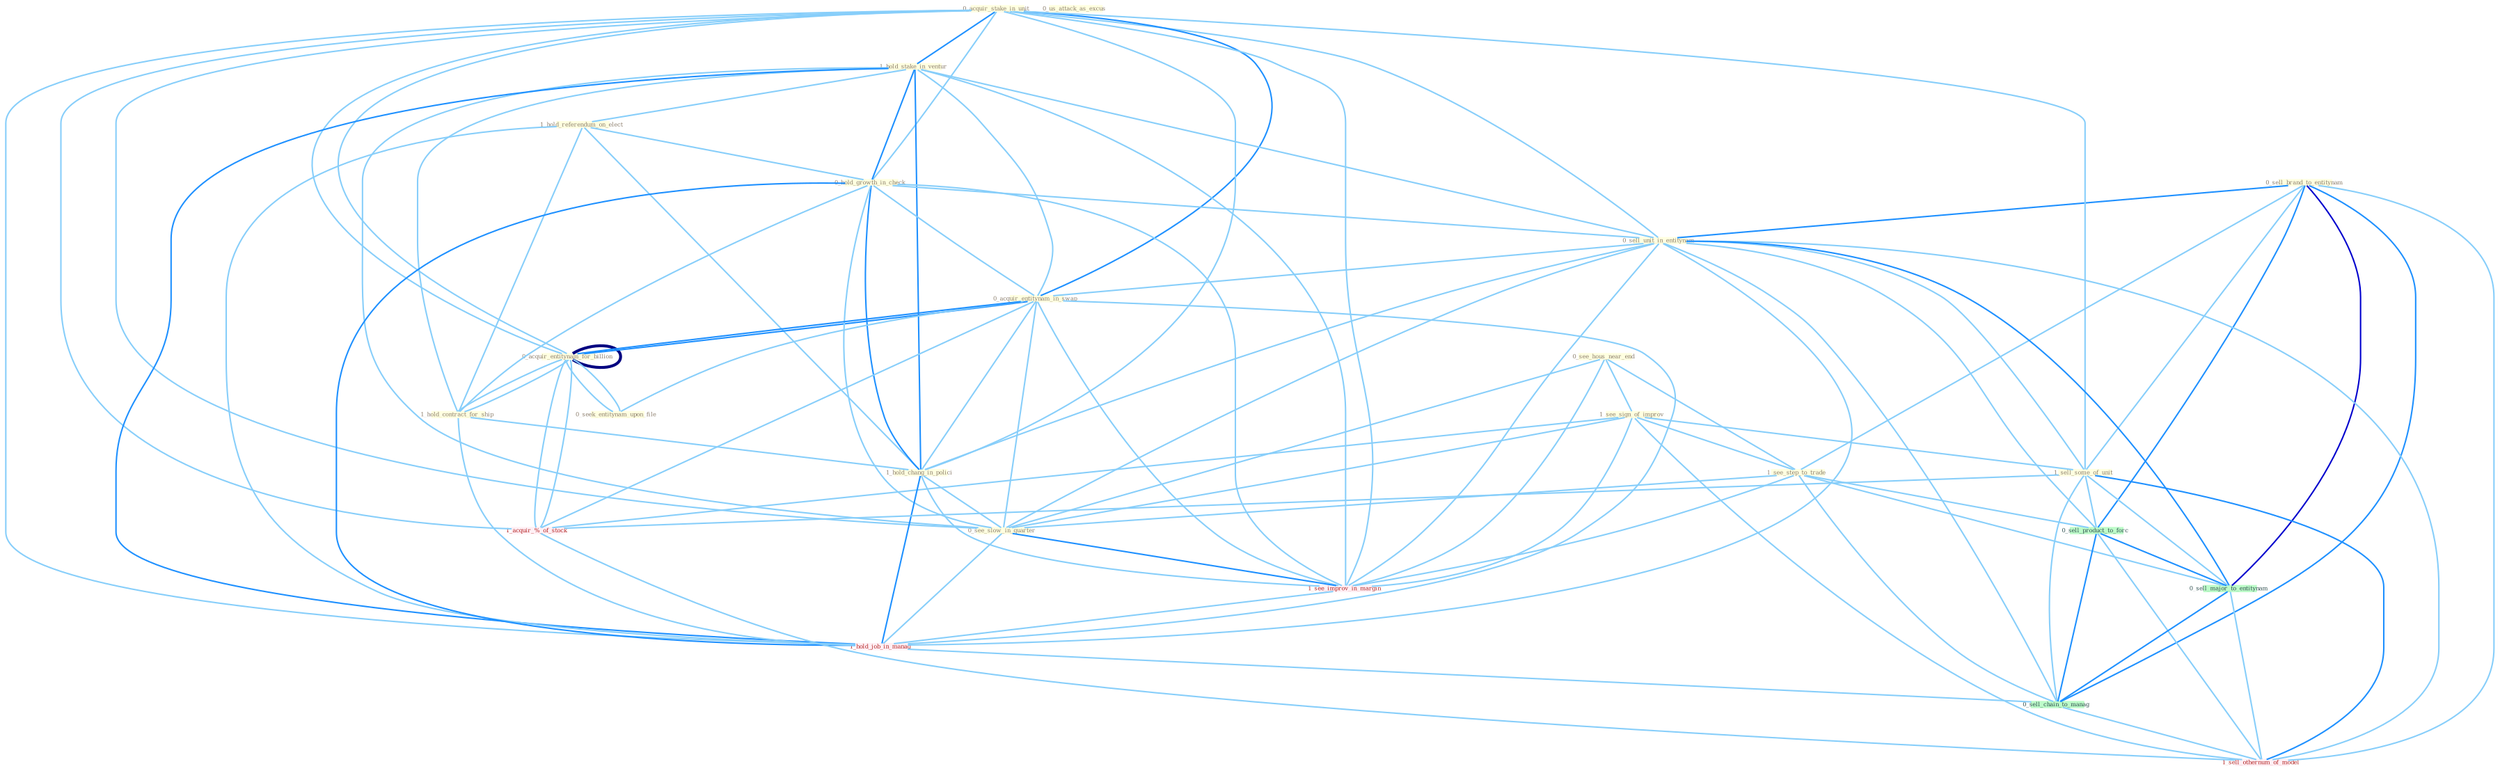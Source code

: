 Graph G{ 
    node
    [shape=polygon,style=filled,width=.5,height=.06,color="#BDFCC9",fixedsize=true,fontsize=4,
    fontcolor="#2f4f4f"];
    {node
    [color="#ffffe0", fontcolor="#8b7d6b"] "0_see_hous_near_end " "0_sell_brand_to_entitynam " "0_acquir_stake_in_unit " "0_us_attack_as_excus " "1_hold_stake_in_ventur " "1_hold_referendum_on_elect " "0_acquir_entitynam_for_billion " "0_hold_growth_in_check " "0_seek_entitynam_upon_file " "1_see_sign_of_improv " "0_sell_unit_in_entitynam " "1_see_step_to_trade " "1_hold_contract_for_ship " "0_acquir_entitynam_in_swap " "1_hold_chang_in_polici " "1_sell_some_of_unit " "0_see_slow_in_quarter " "0_acquir_entitynam_for_billion "}
{node [color="#fff0f5", fontcolor="#b22222"] "1_see_improv_in_margin " "1_acquir_%_of_stock " "1_hold_job_in_manag " "1_sell_othernum_of_model "}
edge [color="#B0E2FF"];

	"0_see_hous_near_end " -- "1_see_sign_of_improv " [w="1", color="#87cefa" ];
	"0_see_hous_near_end " -- "1_see_step_to_trade " [w="1", color="#87cefa" ];
	"0_see_hous_near_end " -- "0_see_slow_in_quarter " [w="1", color="#87cefa" ];
	"0_see_hous_near_end " -- "1_see_improv_in_margin " [w="1", color="#87cefa" ];
	"0_sell_brand_to_entitynam " -- "0_sell_unit_in_entitynam " [w="2", color="#1e90ff" , len=0.8];
	"0_sell_brand_to_entitynam " -- "1_see_step_to_trade " [w="1", color="#87cefa" ];
	"0_sell_brand_to_entitynam " -- "1_sell_some_of_unit " [w="1", color="#87cefa" ];
	"0_sell_brand_to_entitynam " -- "0_sell_product_to_forc " [w="2", color="#1e90ff" , len=0.8];
	"0_sell_brand_to_entitynam " -- "0_sell_major_to_entitynam " [w="3", color="#0000cd" , len=0.6];
	"0_sell_brand_to_entitynam " -- "0_sell_chain_to_manag " [w="2", color="#1e90ff" , len=0.8];
	"0_sell_brand_to_entitynam " -- "1_sell_othernum_of_model " [w="1", color="#87cefa" ];
	"0_acquir_stake_in_unit " -- "1_hold_stake_in_ventur " [w="2", color="#1e90ff" , len=0.8];
	"0_acquir_stake_in_unit " -- "0_acquir_entitynam_for_billion " [w="1", color="#87cefa" ];
	"0_acquir_stake_in_unit " -- "0_hold_growth_in_check " [w="1", color="#87cefa" ];
	"0_acquir_stake_in_unit " -- "0_sell_unit_in_entitynam " [w="1", color="#87cefa" ];
	"0_acquir_stake_in_unit " -- "0_acquir_entitynam_in_swap " [w="2", color="#1e90ff" , len=0.8];
	"0_acquir_stake_in_unit " -- "1_hold_chang_in_polici " [w="1", color="#87cefa" ];
	"0_acquir_stake_in_unit " -- "1_sell_some_of_unit " [w="1", color="#87cefa" ];
	"0_acquir_stake_in_unit " -- "0_see_slow_in_quarter " [w="1", color="#87cefa" ];
	"0_acquir_stake_in_unit " -- "0_acquir_entitynam_for_billion " [w="1", color="#87cefa" ];
	"0_acquir_stake_in_unit " -- "1_see_improv_in_margin " [w="1", color="#87cefa" ];
	"0_acquir_stake_in_unit " -- "1_acquir_%_of_stock " [w="1", color="#87cefa" ];
	"0_acquir_stake_in_unit " -- "1_hold_job_in_manag " [w="1", color="#87cefa" ];
	"1_hold_stake_in_ventur " -- "1_hold_referendum_on_elect " [w="1", color="#87cefa" ];
	"1_hold_stake_in_ventur " -- "0_hold_growth_in_check " [w="2", color="#1e90ff" , len=0.8];
	"1_hold_stake_in_ventur " -- "0_sell_unit_in_entitynam " [w="1", color="#87cefa" ];
	"1_hold_stake_in_ventur " -- "1_hold_contract_for_ship " [w="1", color="#87cefa" ];
	"1_hold_stake_in_ventur " -- "0_acquir_entitynam_in_swap " [w="1", color="#87cefa" ];
	"1_hold_stake_in_ventur " -- "1_hold_chang_in_polici " [w="2", color="#1e90ff" , len=0.8];
	"1_hold_stake_in_ventur " -- "0_see_slow_in_quarter " [w="1", color="#87cefa" ];
	"1_hold_stake_in_ventur " -- "1_see_improv_in_margin " [w="1", color="#87cefa" ];
	"1_hold_stake_in_ventur " -- "1_hold_job_in_manag " [w="2", color="#1e90ff" , len=0.8];
	"1_hold_referendum_on_elect " -- "0_hold_growth_in_check " [w="1", color="#87cefa" ];
	"1_hold_referendum_on_elect " -- "1_hold_contract_for_ship " [w="1", color="#87cefa" ];
	"1_hold_referendum_on_elect " -- "1_hold_chang_in_polici " [w="1", color="#87cefa" ];
	"1_hold_referendum_on_elect " -- "1_hold_job_in_manag " [w="1", color="#87cefa" ];
	"0_acquir_entitynam_for_billion " -- "0_seek_entitynam_upon_file " [w="1", color="#87cefa" ];
	"0_acquir_entitynam_for_billion " -- "1_hold_contract_for_ship " [w="1", color="#87cefa" ];
	"0_acquir_entitynam_for_billion " -- "0_acquir_entitynam_in_swap " [w="2", color="#1e90ff" , len=0.8];
	"0_acquir_entitynam_for_billion " -- "0_acquir_entitynam_for_billion " [w="4", style=bold, color="#000080", len=0.4];
	"0_acquir_entitynam_for_billion " -- "1_acquir_%_of_stock " [w="1", color="#87cefa" ];
	"0_hold_growth_in_check " -- "0_sell_unit_in_entitynam " [w="1", color="#87cefa" ];
	"0_hold_growth_in_check " -- "1_hold_contract_for_ship " [w="1", color="#87cefa" ];
	"0_hold_growth_in_check " -- "0_acquir_entitynam_in_swap " [w="1", color="#87cefa" ];
	"0_hold_growth_in_check " -- "1_hold_chang_in_polici " [w="2", color="#1e90ff" , len=0.8];
	"0_hold_growth_in_check " -- "0_see_slow_in_quarter " [w="1", color="#87cefa" ];
	"0_hold_growth_in_check " -- "1_see_improv_in_margin " [w="1", color="#87cefa" ];
	"0_hold_growth_in_check " -- "1_hold_job_in_manag " [w="2", color="#1e90ff" , len=0.8];
	"0_seek_entitynam_upon_file " -- "0_acquir_entitynam_in_swap " [w="1", color="#87cefa" ];
	"0_seek_entitynam_upon_file " -- "0_acquir_entitynam_for_billion " [w="1", color="#87cefa" ];
	"1_see_sign_of_improv " -- "1_see_step_to_trade " [w="1", color="#87cefa" ];
	"1_see_sign_of_improv " -- "1_sell_some_of_unit " [w="1", color="#87cefa" ];
	"1_see_sign_of_improv " -- "0_see_slow_in_quarter " [w="1", color="#87cefa" ];
	"1_see_sign_of_improv " -- "1_see_improv_in_margin " [w="1", color="#87cefa" ];
	"1_see_sign_of_improv " -- "1_acquir_%_of_stock " [w="1", color="#87cefa" ];
	"1_see_sign_of_improv " -- "1_sell_othernum_of_model " [w="1", color="#87cefa" ];
	"0_sell_unit_in_entitynam " -- "0_acquir_entitynam_in_swap " [w="1", color="#87cefa" ];
	"0_sell_unit_in_entitynam " -- "1_hold_chang_in_polici " [w="1", color="#87cefa" ];
	"0_sell_unit_in_entitynam " -- "1_sell_some_of_unit " [w="1", color="#87cefa" ];
	"0_sell_unit_in_entitynam " -- "0_see_slow_in_quarter " [w="1", color="#87cefa" ];
	"0_sell_unit_in_entitynam " -- "1_see_improv_in_margin " [w="1", color="#87cefa" ];
	"0_sell_unit_in_entitynam " -- "1_hold_job_in_manag " [w="1", color="#87cefa" ];
	"0_sell_unit_in_entitynam " -- "0_sell_product_to_forc " [w="1", color="#87cefa" ];
	"0_sell_unit_in_entitynam " -- "0_sell_major_to_entitynam " [w="2", color="#1e90ff" , len=0.8];
	"0_sell_unit_in_entitynam " -- "0_sell_chain_to_manag " [w="1", color="#87cefa" ];
	"0_sell_unit_in_entitynam " -- "1_sell_othernum_of_model " [w="1", color="#87cefa" ];
	"1_see_step_to_trade " -- "0_see_slow_in_quarter " [w="1", color="#87cefa" ];
	"1_see_step_to_trade " -- "1_see_improv_in_margin " [w="1", color="#87cefa" ];
	"1_see_step_to_trade " -- "0_sell_product_to_forc " [w="1", color="#87cefa" ];
	"1_see_step_to_trade " -- "0_sell_major_to_entitynam " [w="1", color="#87cefa" ];
	"1_see_step_to_trade " -- "0_sell_chain_to_manag " [w="1", color="#87cefa" ];
	"1_hold_contract_for_ship " -- "1_hold_chang_in_polici " [w="1", color="#87cefa" ];
	"1_hold_contract_for_ship " -- "0_acquir_entitynam_for_billion " [w="1", color="#87cefa" ];
	"1_hold_contract_for_ship " -- "1_hold_job_in_manag " [w="1", color="#87cefa" ];
	"0_acquir_entitynam_in_swap " -- "1_hold_chang_in_polici " [w="1", color="#87cefa" ];
	"0_acquir_entitynam_in_swap " -- "0_see_slow_in_quarter " [w="1", color="#87cefa" ];
	"0_acquir_entitynam_in_swap " -- "0_acquir_entitynam_for_billion " [w="2", color="#1e90ff" , len=0.8];
	"0_acquir_entitynam_in_swap " -- "1_see_improv_in_margin " [w="1", color="#87cefa" ];
	"0_acquir_entitynam_in_swap " -- "1_acquir_%_of_stock " [w="1", color="#87cefa" ];
	"0_acquir_entitynam_in_swap " -- "1_hold_job_in_manag " [w="1", color="#87cefa" ];
	"1_hold_chang_in_polici " -- "0_see_slow_in_quarter " [w="1", color="#87cefa" ];
	"1_hold_chang_in_polici " -- "1_see_improv_in_margin " [w="1", color="#87cefa" ];
	"1_hold_chang_in_polici " -- "1_hold_job_in_manag " [w="2", color="#1e90ff" , len=0.8];
	"1_sell_some_of_unit " -- "1_acquir_%_of_stock " [w="1", color="#87cefa" ];
	"1_sell_some_of_unit " -- "0_sell_product_to_forc " [w="1", color="#87cefa" ];
	"1_sell_some_of_unit " -- "0_sell_major_to_entitynam " [w="1", color="#87cefa" ];
	"1_sell_some_of_unit " -- "0_sell_chain_to_manag " [w="1", color="#87cefa" ];
	"1_sell_some_of_unit " -- "1_sell_othernum_of_model " [w="2", color="#1e90ff" , len=0.8];
	"0_see_slow_in_quarter " -- "1_see_improv_in_margin " [w="2", color="#1e90ff" , len=0.8];
	"0_see_slow_in_quarter " -- "1_hold_job_in_manag " [w="1", color="#87cefa" ];
	"0_acquir_entitynam_for_billion " -- "1_acquir_%_of_stock " [w="1", color="#87cefa" ];
	"1_see_improv_in_margin " -- "1_hold_job_in_manag " [w="1", color="#87cefa" ];
	"1_acquir_%_of_stock " -- "1_sell_othernum_of_model " [w="1", color="#87cefa" ];
	"1_hold_job_in_manag " -- "0_sell_chain_to_manag " [w="1", color="#87cefa" ];
	"0_sell_product_to_forc " -- "0_sell_major_to_entitynam " [w="2", color="#1e90ff" , len=0.8];
	"0_sell_product_to_forc " -- "0_sell_chain_to_manag " [w="2", color="#1e90ff" , len=0.8];
	"0_sell_product_to_forc " -- "1_sell_othernum_of_model " [w="1", color="#87cefa" ];
	"0_sell_major_to_entitynam " -- "0_sell_chain_to_manag " [w="2", color="#1e90ff" , len=0.8];
	"0_sell_major_to_entitynam " -- "1_sell_othernum_of_model " [w="1", color="#87cefa" ];
	"0_sell_chain_to_manag " -- "1_sell_othernum_of_model " [w="1", color="#87cefa" ];
}